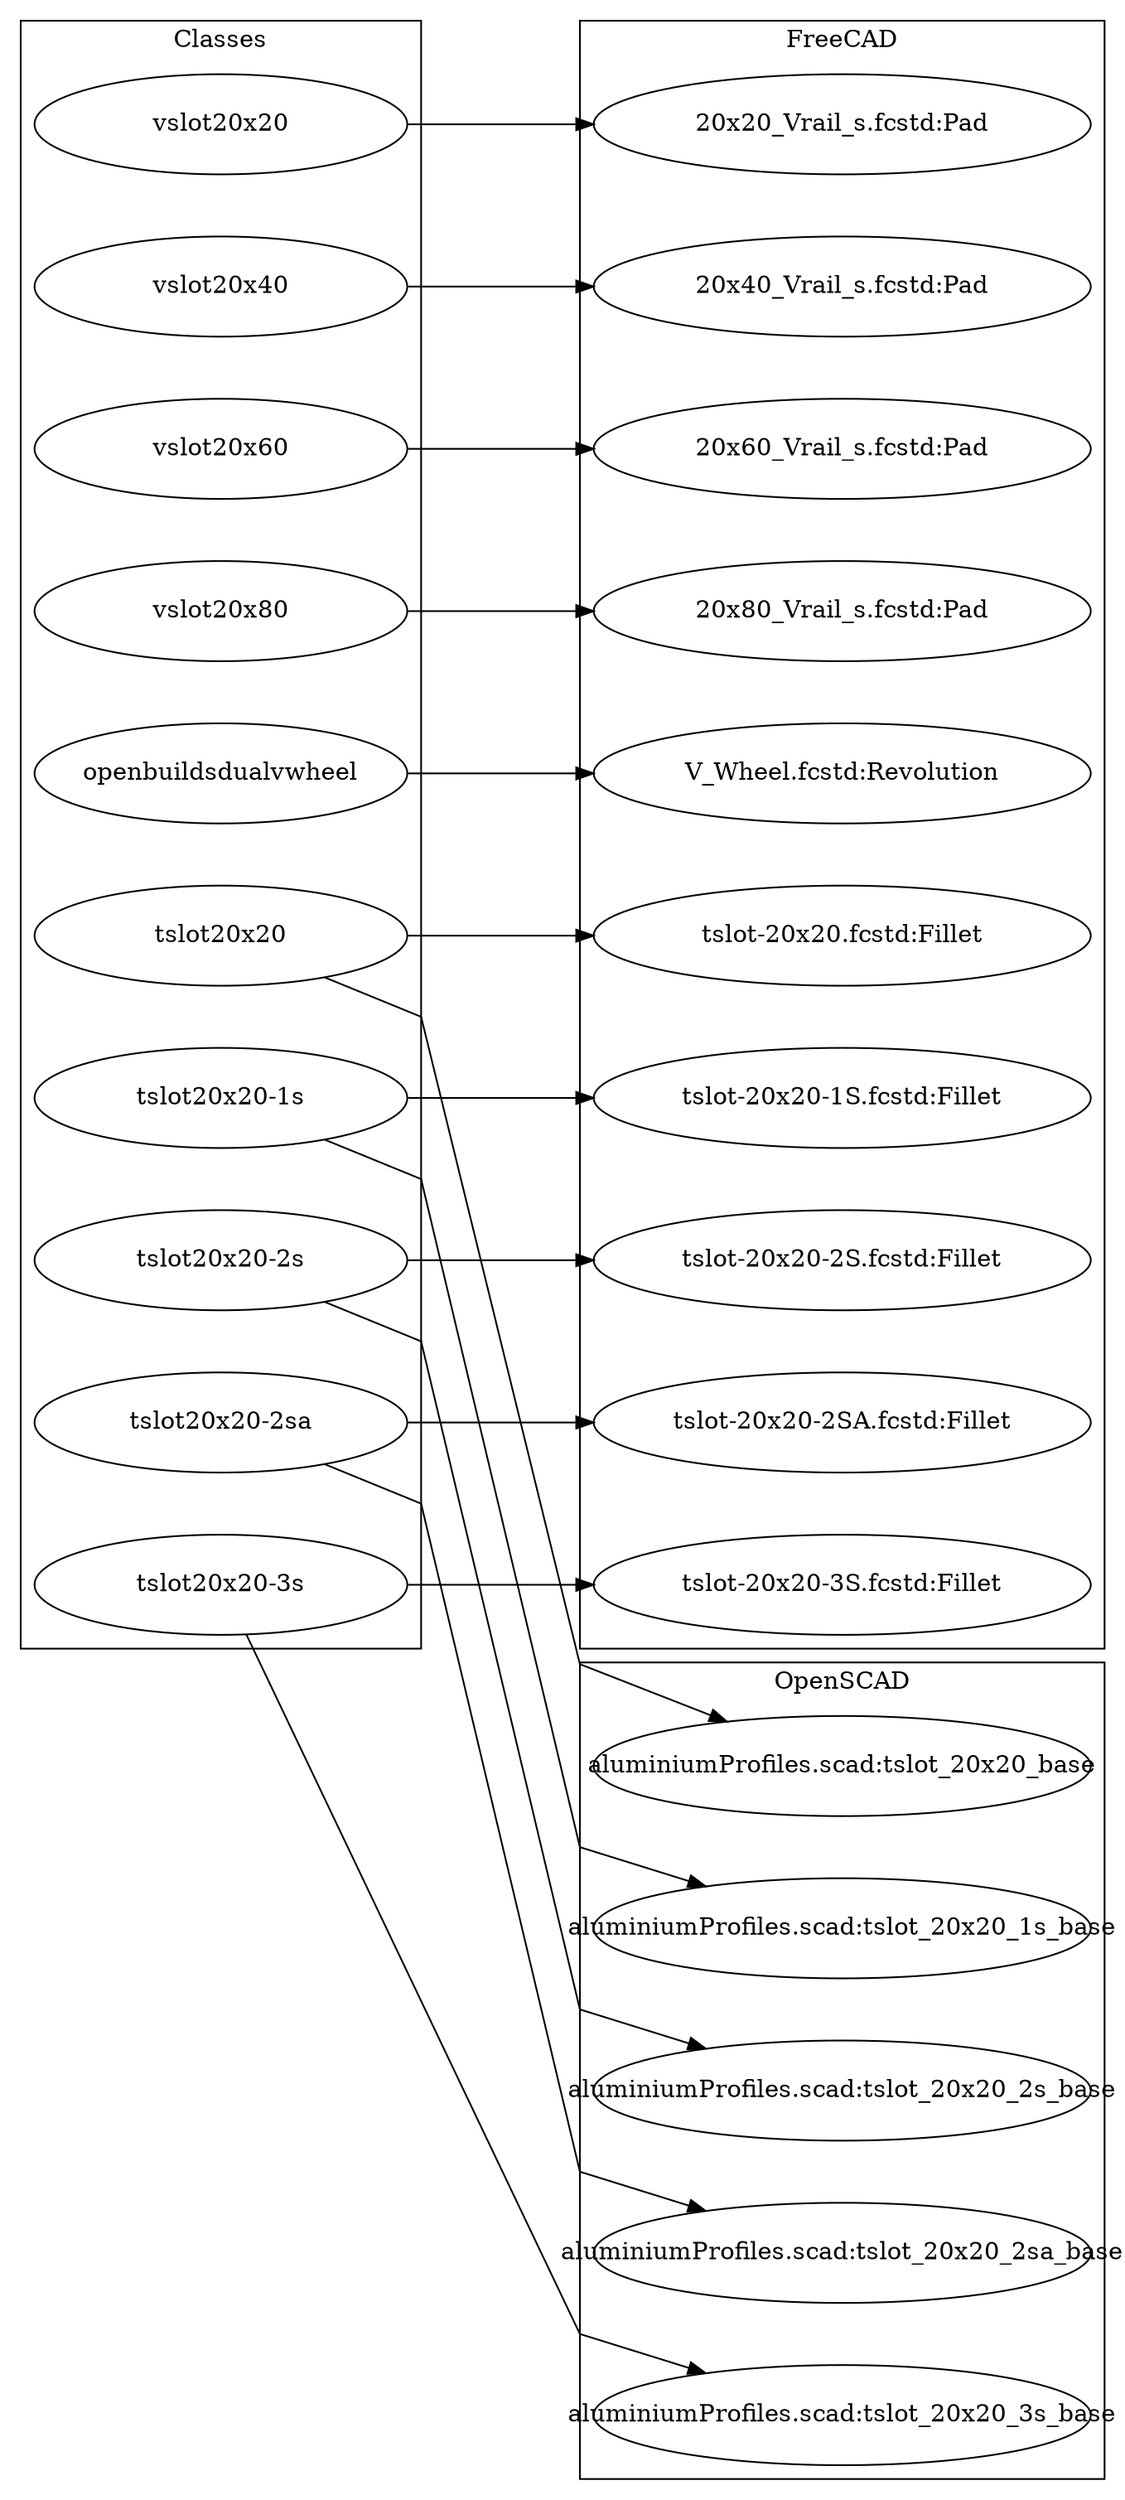 digraph G {
rankdir=LR; nodesep=0.5; ranksep=1.5;splines=polyline;
subgraph cluster_cl {
label="Classes";
"tslot20x20" [width=3, height=0.8, fixedsize=true];
"tslot20x20-1s" [width=3, height=0.8, fixedsize=true];
"tslot20x20-2s" [width=3, height=0.8, fixedsize=true];
"tslot20x20-2sa" [width=3, height=0.8, fixedsize=true];
"tslot20x20-3s" [width=3, height=0.8, fixedsize=true];
"vslot20x20" [width=3, height=0.8, fixedsize=true];
"vslot20x40" [width=3, height=0.8, fixedsize=true];
"vslot20x60" [width=3, height=0.8, fixedsize=true];
"vslot20x80" [width=3, height=0.8, fixedsize=true];
"openbuildsdualvwheel" [width=3, height=0.8, fixedsize=true];
}
subgraph cluster_std {
label="Standards";
}
subgraph cluster_fcd {
label="FreeCAD";
"tslot-20x20.fcstd:Fillet" [width=4, height=0.8, fixedsize=true];
"tslot-20x20-1S.fcstd:Fillet" [width=4, height=0.8, fixedsize=true];
"tslot-20x20-2S.fcstd:Fillet" [width=4, height=0.8, fixedsize=true];
"tslot-20x20-2SA.fcstd:Fillet" [width=4, height=0.8, fixedsize=true];
"tslot-20x20-3S.fcstd:Fillet" [width=4, height=0.8, fixedsize=true];
"20x20_Vrail_s.fcstd:Pad" [width=4, height=0.8, fixedsize=true];
"20x40_Vrail_s.fcstd:Pad" [width=4, height=0.8, fixedsize=true];
"20x60_Vrail_s.fcstd:Pad" [width=4, height=0.8, fixedsize=true];
"20x80_Vrail_s.fcstd:Pad" [width=4, height=0.8, fixedsize=true];
"V_Wheel.fcstd:Revolution" [width=4, height=0.8, fixedsize=true];
}
subgraph cluster_ocd {
label="OpenSCAD";
"aluminiumProfiles.scad:tslot_20x20_base" [width=4, height=0.8, fixedsize=true];
"aluminiumProfiles.scad:tslot_20x20_1s_base" [width=4, height=0.8, fixedsize=true];
"aluminiumProfiles.scad:tslot_20x20_2s_base" [width=4, height=0.8, fixedsize=true];
"aluminiumProfiles.scad:tslot_20x20_2sa_base" [width=4, height=0.8, fixedsize=true];
"aluminiumProfiles.scad:tslot_20x20_3s_base" [width=4, height=0.8, fixedsize=true];
}
"tslot20x20" -> "tslot-20x20.fcstd:Fillet";
"tslot20x20" -> "aluminiumProfiles.scad:tslot_20x20_base";
"tslot20x20-1s" -> "tslot-20x20-1S.fcstd:Fillet";
"tslot20x20-1s" -> "aluminiumProfiles.scad:tslot_20x20_1s_base";
"tslot20x20-2s" -> "tslot-20x20-2S.fcstd:Fillet";
"tslot20x20-2s" -> "aluminiumProfiles.scad:tslot_20x20_2s_base";
"tslot20x20-2sa" -> "tslot-20x20-2SA.fcstd:Fillet";
"tslot20x20-2sa" -> "aluminiumProfiles.scad:tslot_20x20_2sa_base";
"tslot20x20-3s" -> "tslot-20x20-3S.fcstd:Fillet";
"tslot20x20-3s" -> "aluminiumProfiles.scad:tslot_20x20_3s_base";
"vslot20x20" -> "20x20_Vrail_s.fcstd:Pad";
"vslot20x40" -> "20x40_Vrail_s.fcstd:Pad";
"vslot20x60" -> "20x60_Vrail_s.fcstd:Pad";
"vslot20x80" -> "20x80_Vrail_s.fcstd:Pad";
"openbuildsdualvwheel" -> "V_Wheel.fcstd:Revolution";
}